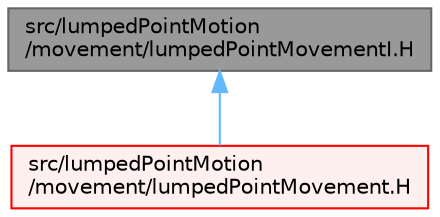 digraph "src/lumpedPointMotion/movement/lumpedPointMovementI.H"
{
 // LATEX_PDF_SIZE
  bgcolor="transparent";
  edge [fontname=Helvetica,fontsize=10,labelfontname=Helvetica,labelfontsize=10];
  node [fontname=Helvetica,fontsize=10,shape=box,height=0.2,width=0.4];
  Node1 [id="Node000001",label="src/lumpedPointMotion\l/movement/lumpedPointMovementI.H",height=0.2,width=0.4,color="gray40", fillcolor="grey60", style="filled", fontcolor="black",tooltip=" "];
  Node1 -> Node2 [id="edge1_Node000001_Node000002",dir="back",color="steelblue1",style="solid",tooltip=" "];
  Node2 [id="Node000002",label="src/lumpedPointMotion\l/movement/lumpedPointMovement.H",height=0.2,width=0.4,color="red", fillcolor="#FFF0F0", style="filled",URL="$lumpedPointMovement_8H.html",tooltip=" "];
}
